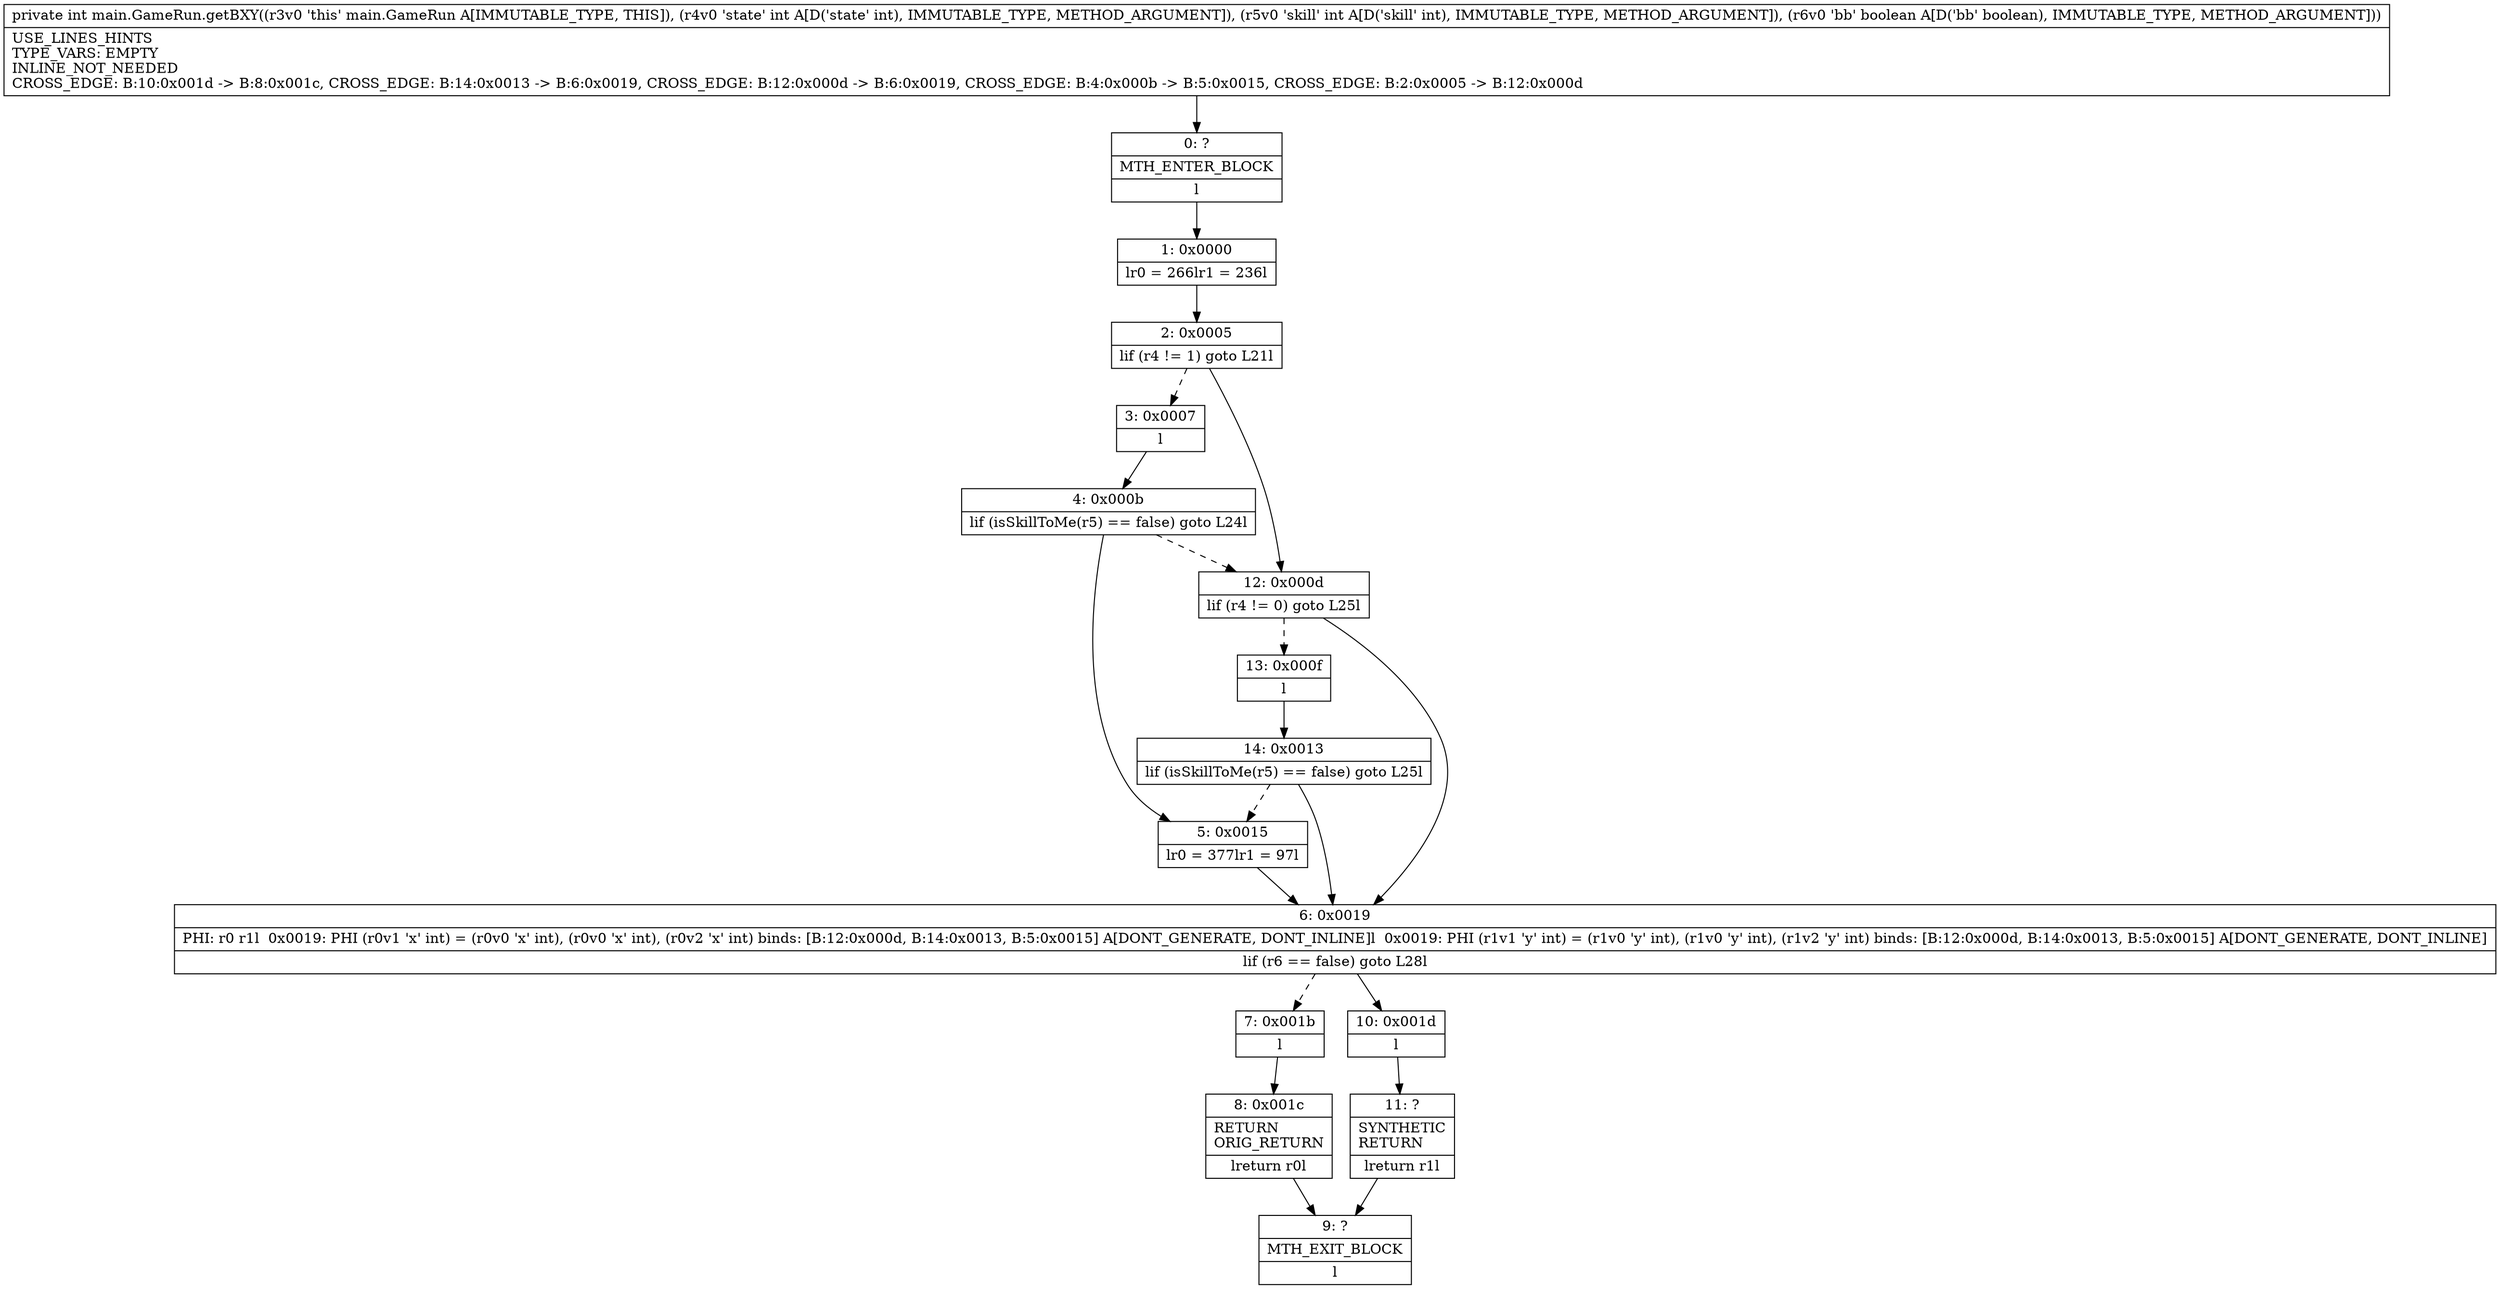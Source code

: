 digraph "CFG formain.GameRun.getBXY(IIZ)I" {
Node_0 [shape=record,label="{0\:\ ?|MTH_ENTER_BLOCK\l|l}"];
Node_1 [shape=record,label="{1\:\ 0x0000|lr0 = 266lr1 = 236l}"];
Node_2 [shape=record,label="{2\:\ 0x0005|lif (r4 != 1) goto L21l}"];
Node_3 [shape=record,label="{3\:\ 0x0007|l}"];
Node_4 [shape=record,label="{4\:\ 0x000b|lif (isSkillToMe(r5) == false) goto L24l}"];
Node_5 [shape=record,label="{5\:\ 0x0015|lr0 = 377lr1 = 97l}"];
Node_6 [shape=record,label="{6\:\ 0x0019|PHI: r0 r1l  0x0019: PHI (r0v1 'x' int) = (r0v0 'x' int), (r0v0 'x' int), (r0v2 'x' int) binds: [B:12:0x000d, B:14:0x0013, B:5:0x0015] A[DONT_GENERATE, DONT_INLINE]l  0x0019: PHI (r1v1 'y' int) = (r1v0 'y' int), (r1v0 'y' int), (r1v2 'y' int) binds: [B:12:0x000d, B:14:0x0013, B:5:0x0015] A[DONT_GENERATE, DONT_INLINE]\l|lif (r6 == false) goto L28l}"];
Node_7 [shape=record,label="{7\:\ 0x001b|l}"];
Node_8 [shape=record,label="{8\:\ 0x001c|RETURN\lORIG_RETURN\l|lreturn r0l}"];
Node_9 [shape=record,label="{9\:\ ?|MTH_EXIT_BLOCK\l|l}"];
Node_10 [shape=record,label="{10\:\ 0x001d|l}"];
Node_11 [shape=record,label="{11\:\ ?|SYNTHETIC\lRETURN\l|lreturn r1l}"];
Node_12 [shape=record,label="{12\:\ 0x000d|lif (r4 != 0) goto L25l}"];
Node_13 [shape=record,label="{13\:\ 0x000f|l}"];
Node_14 [shape=record,label="{14\:\ 0x0013|lif (isSkillToMe(r5) == false) goto L25l}"];
MethodNode[shape=record,label="{private int main.GameRun.getBXY((r3v0 'this' main.GameRun A[IMMUTABLE_TYPE, THIS]), (r4v0 'state' int A[D('state' int), IMMUTABLE_TYPE, METHOD_ARGUMENT]), (r5v0 'skill' int A[D('skill' int), IMMUTABLE_TYPE, METHOD_ARGUMENT]), (r6v0 'bb' boolean A[D('bb' boolean), IMMUTABLE_TYPE, METHOD_ARGUMENT]))  | USE_LINES_HINTS\lTYPE_VARS: EMPTY\lINLINE_NOT_NEEDED\lCROSS_EDGE: B:10:0x001d \-\> B:8:0x001c, CROSS_EDGE: B:14:0x0013 \-\> B:6:0x0019, CROSS_EDGE: B:12:0x000d \-\> B:6:0x0019, CROSS_EDGE: B:4:0x000b \-\> B:5:0x0015, CROSS_EDGE: B:2:0x0005 \-\> B:12:0x000d\l}"];
MethodNode -> Node_0;
Node_0 -> Node_1;
Node_1 -> Node_2;
Node_2 -> Node_3[style=dashed];
Node_2 -> Node_12;
Node_3 -> Node_4;
Node_4 -> Node_12[style=dashed];
Node_4 -> Node_5;
Node_5 -> Node_6;
Node_6 -> Node_7[style=dashed];
Node_6 -> Node_10;
Node_7 -> Node_8;
Node_8 -> Node_9;
Node_10 -> Node_11;
Node_11 -> Node_9;
Node_12 -> Node_13[style=dashed];
Node_12 -> Node_6;
Node_13 -> Node_14;
Node_14 -> Node_5[style=dashed];
Node_14 -> Node_6;
}

